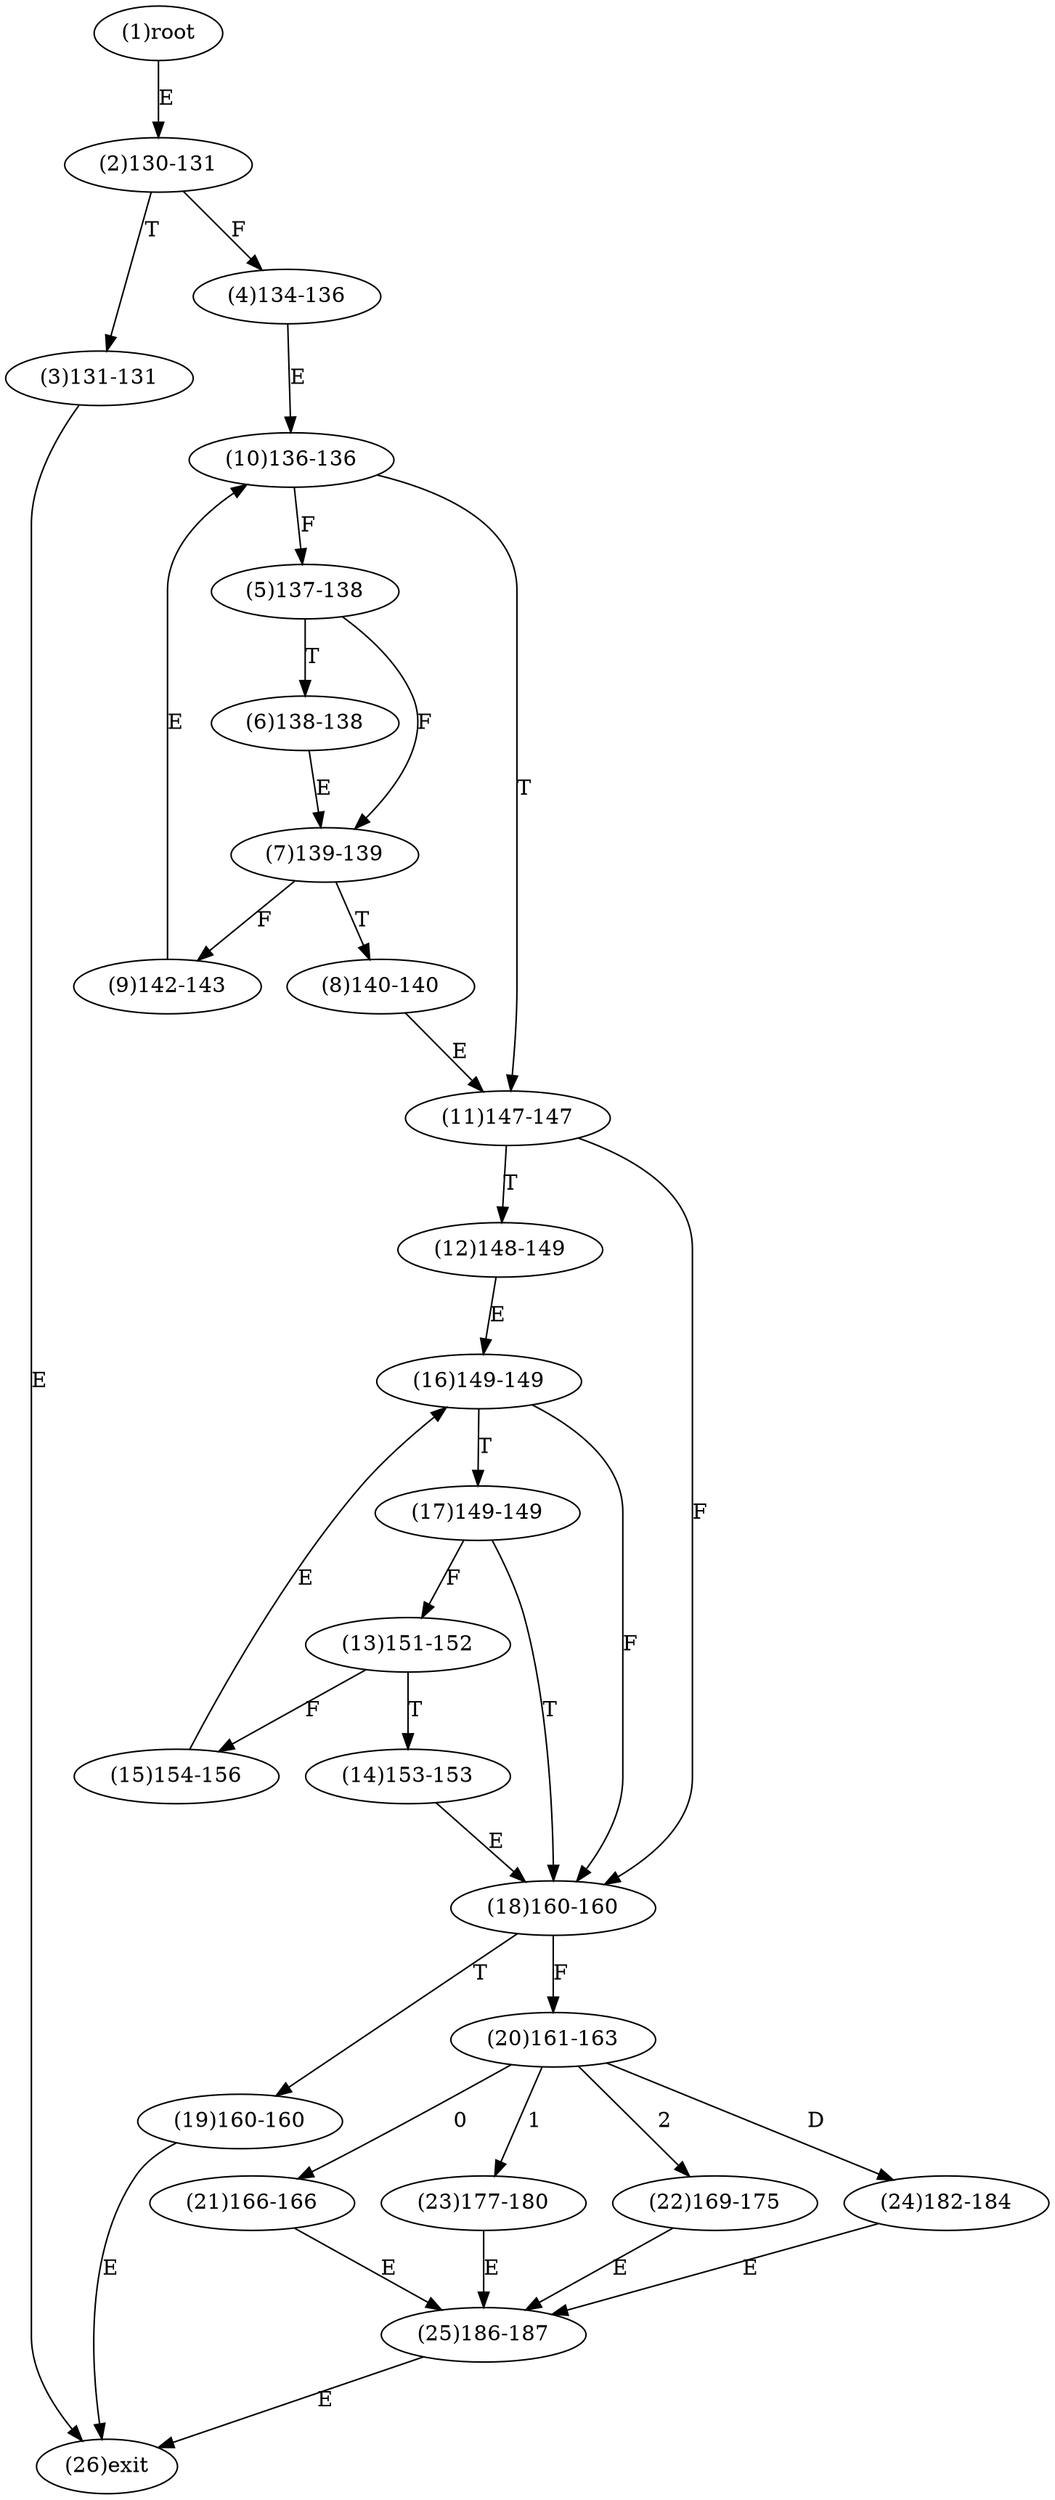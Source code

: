 digraph "" { 
1[ label="(1)root"];
2[ label="(2)130-131"];
3[ label="(3)131-131"];
4[ label="(4)134-136"];
5[ label="(5)137-138"];
6[ label="(6)138-138"];
7[ label="(7)139-139"];
8[ label="(8)140-140"];
9[ label="(9)142-143"];
10[ label="(10)136-136"];
11[ label="(11)147-147"];
12[ label="(12)148-149"];
13[ label="(13)151-152"];
14[ label="(14)153-153"];
15[ label="(15)154-156"];
17[ label="(17)149-149"];
16[ label="(16)149-149"];
19[ label="(19)160-160"];
18[ label="(18)160-160"];
21[ label="(21)166-166"];
20[ label="(20)161-163"];
23[ label="(23)177-180"];
22[ label="(22)169-175"];
25[ label="(25)186-187"];
24[ label="(24)182-184"];
26[ label="(26)exit"];
1->2[ label="E"];
2->4[ label="F"];
2->3[ label="T"];
3->26[ label="E"];
4->10[ label="E"];
5->7[ label="F"];
5->6[ label="T"];
6->7[ label="E"];
7->9[ label="F"];
7->8[ label="T"];
8->11[ label="E"];
9->10[ label="E"];
10->5[ label="F"];
10->11[ label="T"];
11->18[ label="F"];
11->12[ label="T"];
12->16[ label="E"];
13->15[ label="F"];
13->14[ label="T"];
14->18[ label="E"];
15->16[ label="E"];
16->18[ label="F"];
16->17[ label="T"];
17->13[ label="F"];
17->18[ label="T"];
18->20[ label="F"];
18->19[ label="T"];
19->26[ label="E"];
20->21[ label="0"];
20->23[ label="1"];
20->22[ label="2"];
20->24[ label="D"];
21->25[ label="E"];
22->25[ label="E"];
23->25[ label="E"];
24->25[ label="E"];
25->26[ label="E"];
}